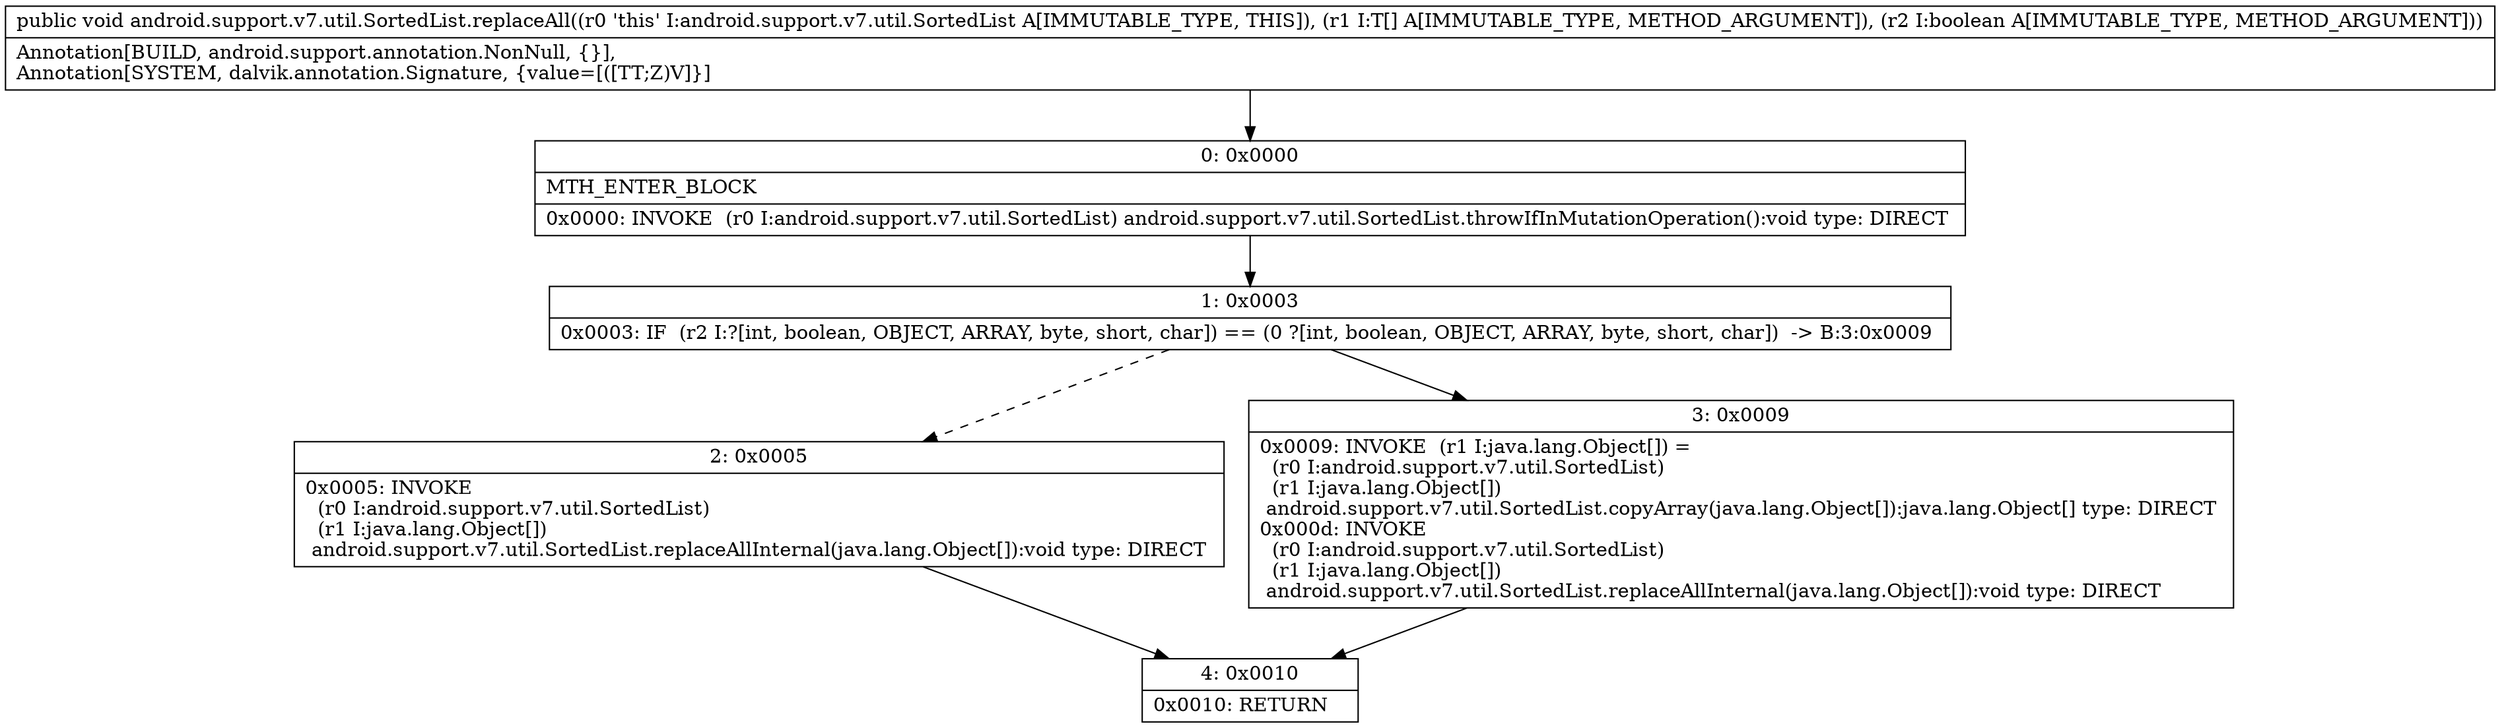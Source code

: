 digraph "CFG forandroid.support.v7.util.SortedList.replaceAll([Ljava\/lang\/Object;Z)V" {
Node_0 [shape=record,label="{0\:\ 0x0000|MTH_ENTER_BLOCK\l|0x0000: INVOKE  (r0 I:android.support.v7.util.SortedList) android.support.v7.util.SortedList.throwIfInMutationOperation():void type: DIRECT \l}"];
Node_1 [shape=record,label="{1\:\ 0x0003|0x0003: IF  (r2 I:?[int, boolean, OBJECT, ARRAY, byte, short, char]) == (0 ?[int, boolean, OBJECT, ARRAY, byte, short, char])  \-\> B:3:0x0009 \l}"];
Node_2 [shape=record,label="{2\:\ 0x0005|0x0005: INVOKE  \l  (r0 I:android.support.v7.util.SortedList)\l  (r1 I:java.lang.Object[])\l android.support.v7.util.SortedList.replaceAllInternal(java.lang.Object[]):void type: DIRECT \l}"];
Node_3 [shape=record,label="{3\:\ 0x0009|0x0009: INVOKE  (r1 I:java.lang.Object[]) = \l  (r0 I:android.support.v7.util.SortedList)\l  (r1 I:java.lang.Object[])\l android.support.v7.util.SortedList.copyArray(java.lang.Object[]):java.lang.Object[] type: DIRECT \l0x000d: INVOKE  \l  (r0 I:android.support.v7.util.SortedList)\l  (r1 I:java.lang.Object[])\l android.support.v7.util.SortedList.replaceAllInternal(java.lang.Object[]):void type: DIRECT \l}"];
Node_4 [shape=record,label="{4\:\ 0x0010|0x0010: RETURN   \l}"];
MethodNode[shape=record,label="{public void android.support.v7.util.SortedList.replaceAll((r0 'this' I:android.support.v7.util.SortedList A[IMMUTABLE_TYPE, THIS]), (r1 I:T[] A[IMMUTABLE_TYPE, METHOD_ARGUMENT]), (r2 I:boolean A[IMMUTABLE_TYPE, METHOD_ARGUMENT]))  | Annotation[BUILD, android.support.annotation.NonNull, \{\}], \lAnnotation[SYSTEM, dalvik.annotation.Signature, \{value=[([TT;Z)V]\}]\l}"];
MethodNode -> Node_0;
Node_0 -> Node_1;
Node_1 -> Node_2[style=dashed];
Node_1 -> Node_3;
Node_2 -> Node_4;
Node_3 -> Node_4;
}

